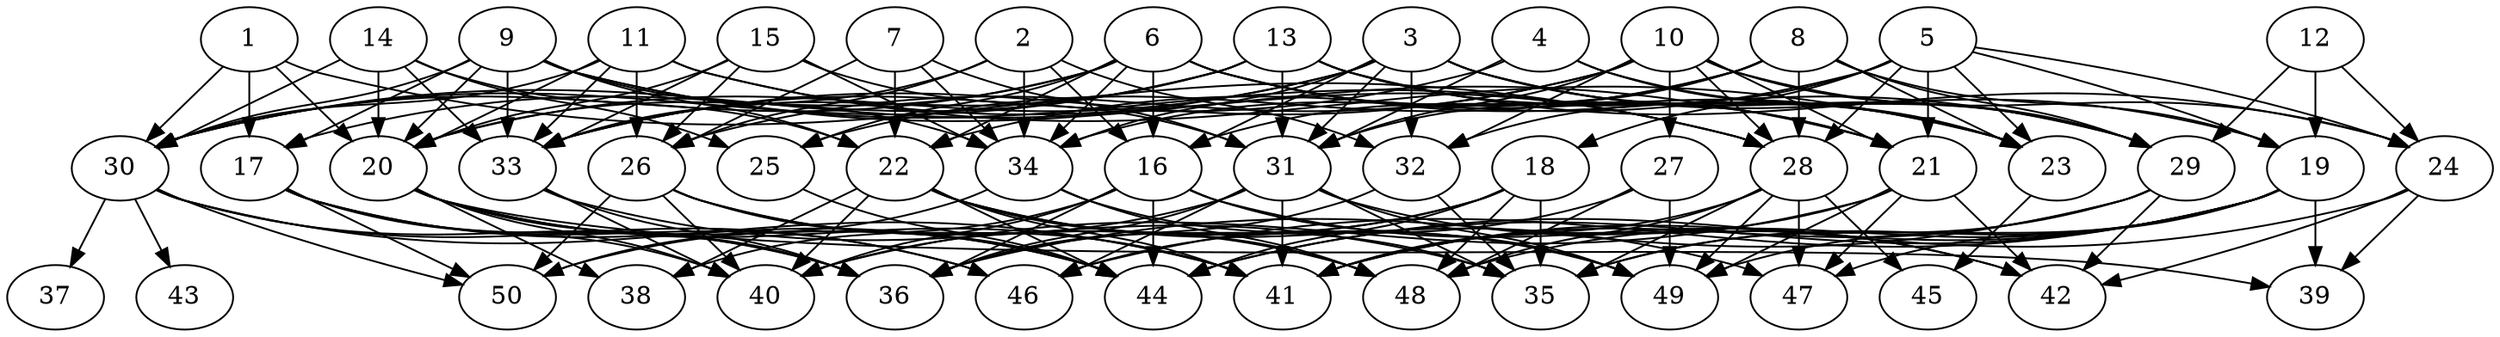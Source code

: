 // DAG automatically generated by daggen at Tue Aug  6 16:32:29 2019
// ./daggen --dot -n 50 --ccr 0.3 --fat 0.7 --regular 0.5 --density 0.5 --mindata 5242880 --maxdata 52428800 
digraph G {
  1 [size="164805973", alpha="0.19", expect_size="49441792"] 
  1 -> 17 [size ="49441792"]
  1 -> 20 [size ="49441792"]
  1 -> 28 [size ="49441792"]
  1 -> 30 [size ="49441792"]
  2 [size="123153067", alpha="0.04", expect_size="36945920"] 
  2 -> 16 [size ="36945920"]
  2 -> 26 [size ="36945920"]
  2 -> 32 [size ="36945920"]
  2 -> 33 [size ="36945920"]
  2 -> 34 [size ="36945920"]
  3 [size="130396160", alpha="0.08", expect_size="39118848"] 
  3 -> 16 [size ="39118848"]
  3 -> 19 [size ="39118848"]
  3 -> 20 [size ="39118848"]
  3 -> 23 [size ="39118848"]
  3 -> 29 [size ="39118848"]
  3 -> 30 [size ="39118848"]
  3 -> 31 [size ="39118848"]
  3 -> 32 [size ="39118848"]
  3 -> 34 [size ="39118848"]
  4 [size="83411627", alpha="0.17", expect_size="25023488"] 
  4 -> 23 [size ="25023488"]
  4 -> 29 [size ="25023488"]
  4 -> 31 [size ="25023488"]
  4 -> 33 [size ="25023488"]
  5 [size="42448213", alpha="0.12", expect_size="12734464"] 
  5 -> 18 [size ="12734464"]
  5 -> 19 [size ="12734464"]
  5 -> 21 [size ="12734464"]
  5 -> 22 [size ="12734464"]
  5 -> 23 [size ="12734464"]
  5 -> 24 [size ="12734464"]
  5 -> 28 [size ="12734464"]
  5 -> 32 [size ="12734464"]
  6 [size="141905920", alpha="0.17", expect_size="42571776"] 
  6 -> 16 [size ="42571776"]
  6 -> 20 [size ="42571776"]
  6 -> 21 [size ="42571776"]
  6 -> 22 [size ="42571776"]
  6 -> 23 [size ="42571776"]
  6 -> 25 [size ="42571776"]
  6 -> 29 [size ="42571776"]
  6 -> 30 [size ="42571776"]
  6 -> 34 [size ="42571776"]
  7 [size="64843093", alpha="0.11", expect_size="19452928"] 
  7 -> 22 [size ="19452928"]
  7 -> 26 [size ="19452928"]
  7 -> 31 [size ="19452928"]
  7 -> 34 [size ="19452928"]
  8 [size="119524693", alpha="0.16", expect_size="35857408"] 
  8 -> 16 [size ="35857408"]
  8 -> 19 [size ="35857408"]
  8 -> 23 [size ="35857408"]
  8 -> 25 [size ="35857408"]
  8 -> 28 [size ="35857408"]
  8 -> 29 [size ="35857408"]
  8 -> 31 [size ="35857408"]
  8 -> 34 [size ="35857408"]
  9 [size="59166720", alpha="0.06", expect_size="17750016"] 
  9 -> 17 [size ="17750016"]
  9 -> 20 [size ="17750016"]
  9 -> 21 [size ="17750016"]
  9 -> 22 [size ="17750016"]
  9 -> 28 [size ="17750016"]
  9 -> 30 [size ="17750016"]
  9 -> 33 [size ="17750016"]
  9 -> 34 [size ="17750016"]
  10 [size="137997653", alpha="0.03", expect_size="41399296"] 
  10 -> 21 [size ="41399296"]
  10 -> 24 [size ="41399296"]
  10 -> 26 [size ="41399296"]
  10 -> 27 [size ="41399296"]
  10 -> 28 [size ="41399296"]
  10 -> 29 [size ="41399296"]
  10 -> 31 [size ="41399296"]
  10 -> 32 [size ="41399296"]
  10 -> 33 [size ="41399296"]
  11 [size="78462293", alpha="0.08", expect_size="23538688"] 
  11 -> 20 [size ="23538688"]
  11 -> 23 [size ="23538688"]
  11 -> 26 [size ="23538688"]
  11 -> 28 [size ="23538688"]
  11 -> 30 [size ="23538688"]
  11 -> 33 [size ="23538688"]
  12 [size="71137280", alpha="0.04", expect_size="21341184"] 
  12 -> 19 [size ="21341184"]
  12 -> 24 [size ="21341184"]
  12 -> 29 [size ="21341184"]
  13 [size="102819840", alpha="0.09", expect_size="30845952"] 
  13 -> 17 [size ="30845952"]
  13 -> 21 [size ="30845952"]
  13 -> 23 [size ="30845952"]
  13 -> 24 [size ="30845952"]
  13 -> 30 [size ="30845952"]
  13 -> 31 [size ="30845952"]
  13 -> 33 [size ="30845952"]
  14 [size="169130667", alpha="0.15", expect_size="50739200"] 
  14 -> 20 [size ="50739200"]
  14 -> 22 [size ="50739200"]
  14 -> 25 [size ="50739200"]
  14 -> 30 [size ="50739200"]
  14 -> 33 [size ="50739200"]
  15 [size="147408213", alpha="0.09", expect_size="44222464"] 
  15 -> 20 [size ="44222464"]
  15 -> 26 [size ="44222464"]
  15 -> 31 [size ="44222464"]
  15 -> 33 [size ="44222464"]
  15 -> 34 [size ="44222464"]
  16 [size="83421867", alpha="0.12", expect_size="25026560"] 
  16 -> 36 [size ="25026560"]
  16 -> 38 [size ="25026560"]
  16 -> 40 [size ="25026560"]
  16 -> 42 [size ="25026560"]
  16 -> 44 [size ="25026560"]
  16 -> 49 [size ="25026560"]
  17 [size="58026667", alpha="0.06", expect_size="17408000"] 
  17 -> 36 [size ="17408000"]
  17 -> 40 [size ="17408000"]
  17 -> 44 [size ="17408000"]
  17 -> 46 [size ="17408000"]
  17 -> 50 [size ="17408000"]
  18 [size="147008853", alpha="0.10", expect_size="44102656"] 
  18 -> 35 [size ="44102656"]
  18 -> 36 [size ="44102656"]
  18 -> 40 [size ="44102656"]
  18 -> 44 [size ="44102656"]
  18 -> 48 [size ="44102656"]
  19 [size="116005547", alpha="0.03", expect_size="34801664"] 
  19 -> 35 [size ="34801664"]
  19 -> 39 [size ="34801664"]
  19 -> 41 [size ="34801664"]
  19 -> 44 [size ="34801664"]
  19 -> 46 [size ="34801664"]
  19 -> 47 [size ="34801664"]
  19 -> 48 [size ="34801664"]
  19 -> 49 [size ="34801664"]
  20 [size="166843733", alpha="0.08", expect_size="50053120"] 
  20 -> 36 [size ="50053120"]
  20 -> 38 [size ="50053120"]
  20 -> 39 [size ="50053120"]
  20 -> 40 [size ="50053120"]
  20 -> 41 [size ="50053120"]
  20 -> 44 [size ="50053120"]
  21 [size="29405867", alpha="0.11", expect_size="8821760"] 
  21 -> 40 [size ="8821760"]
  21 -> 41 [size ="8821760"]
  21 -> 42 [size ="8821760"]
  21 -> 47 [size ="8821760"]
  21 -> 49 [size ="8821760"]
  22 [size="92409173", alpha="0.07", expect_size="27722752"] 
  22 -> 38 [size ="27722752"]
  22 -> 40 [size ="27722752"]
  22 -> 41 [size ="27722752"]
  22 -> 44 [size ="27722752"]
  22 -> 47 [size ="27722752"]
  22 -> 48 [size ="27722752"]
  22 -> 49 [size ="27722752"]
  23 [size="121494187", alpha="0.18", expect_size="36448256"] 
  23 -> 45 [size ="36448256"]
  24 [size="37188267", alpha="0.17", expect_size="11156480"] 
  24 -> 39 [size ="11156480"]
  24 -> 42 [size ="11156480"]
  24 -> 44 [size ="11156480"]
  25 [size="158658560", alpha="0.20", expect_size="47597568"] 
  25 -> 44 [size ="47597568"]
  26 [size="71598080", alpha="0.18", expect_size="21479424"] 
  26 -> 40 [size ="21479424"]
  26 -> 41 [size ="21479424"]
  26 -> 44 [size ="21479424"]
  26 -> 48 [size ="21479424"]
  26 -> 50 [size ="21479424"]
  27 [size="162751147", alpha="0.02", expect_size="48825344"] 
  27 -> 46 [size ="48825344"]
  27 -> 48 [size ="48825344"]
  27 -> 49 [size ="48825344"]
  28 [size="49479680", alpha="0.20", expect_size="14843904"] 
  28 -> 35 [size ="14843904"]
  28 -> 41 [size ="14843904"]
  28 -> 45 [size ="14843904"]
  28 -> 47 [size ="14843904"]
  28 -> 48 [size ="14843904"]
  28 -> 49 [size ="14843904"]
  29 [size="130560000", alpha="0.02", expect_size="39168000"] 
  29 -> 35 [size ="39168000"]
  29 -> 36 [size ="39168000"]
  29 -> 41 [size ="39168000"]
  29 -> 42 [size ="39168000"]
  30 [size="156931413", alpha="0.00", expect_size="47079424"] 
  30 -> 36 [size ="47079424"]
  30 -> 37 [size ="47079424"]
  30 -> 41 [size ="47079424"]
  30 -> 43 [size ="47079424"]
  30 -> 46 [size ="47079424"]
  30 -> 50 [size ="47079424"]
  31 [size="60187307", alpha="0.06", expect_size="18056192"] 
  31 -> 35 [size ="18056192"]
  31 -> 36 [size ="18056192"]
  31 -> 41 [size ="18056192"]
  31 -> 42 [size ="18056192"]
  31 -> 46 [size ="18056192"]
  31 -> 49 [size ="18056192"]
  31 -> 50 [size ="18056192"]
  32 [size="144943787", alpha="0.18", expect_size="43483136"] 
  32 -> 35 [size ="43483136"]
  32 -> 36 [size ="43483136"]
  33 [size="45021867", alpha="0.02", expect_size="13506560"] 
  33 -> 35 [size ="13506560"]
  33 -> 36 [size ="13506560"]
  33 -> 40 [size ="13506560"]
  34 [size="30627840", alpha="0.04", expect_size="9188352"] 
  34 -> 35 [size ="9188352"]
  34 -> 48 [size ="9188352"]
  34 -> 50 [size ="9188352"]
  35 [size="167703893", alpha="0.03", expect_size="50311168"] 
  36 [size="166645760", alpha="0.11", expect_size="49993728"] 
  37 [size="151886507", alpha="0.03", expect_size="45565952"] 
  38 [size="170796373", alpha="0.13", expect_size="51238912"] 
  39 [size="168133973", alpha="0.14", expect_size="50440192"] 
  40 [size="28310187", alpha="0.15", expect_size="8493056"] 
  41 [size="29132800", alpha="0.17", expect_size="8739840"] 
  42 [size="74304853", alpha="0.09", expect_size="22291456"] 
  43 [size="60197547", alpha="0.14", expect_size="18059264"] 
  44 [size="72157867", alpha="0.01", expect_size="21647360"] 
  45 [size="104557227", alpha="0.06", expect_size="31367168"] 
  46 [size="130037760", alpha="0.19", expect_size="39011328"] 
  47 [size="57265493", alpha="0.10", expect_size="17179648"] 
  48 [size="84077227", alpha="0.04", expect_size="25223168"] 
  49 [size="25436160", alpha="0.14", expect_size="7630848"] 
  50 [size="137157973", alpha="0.00", expect_size="41147392"] 
}
